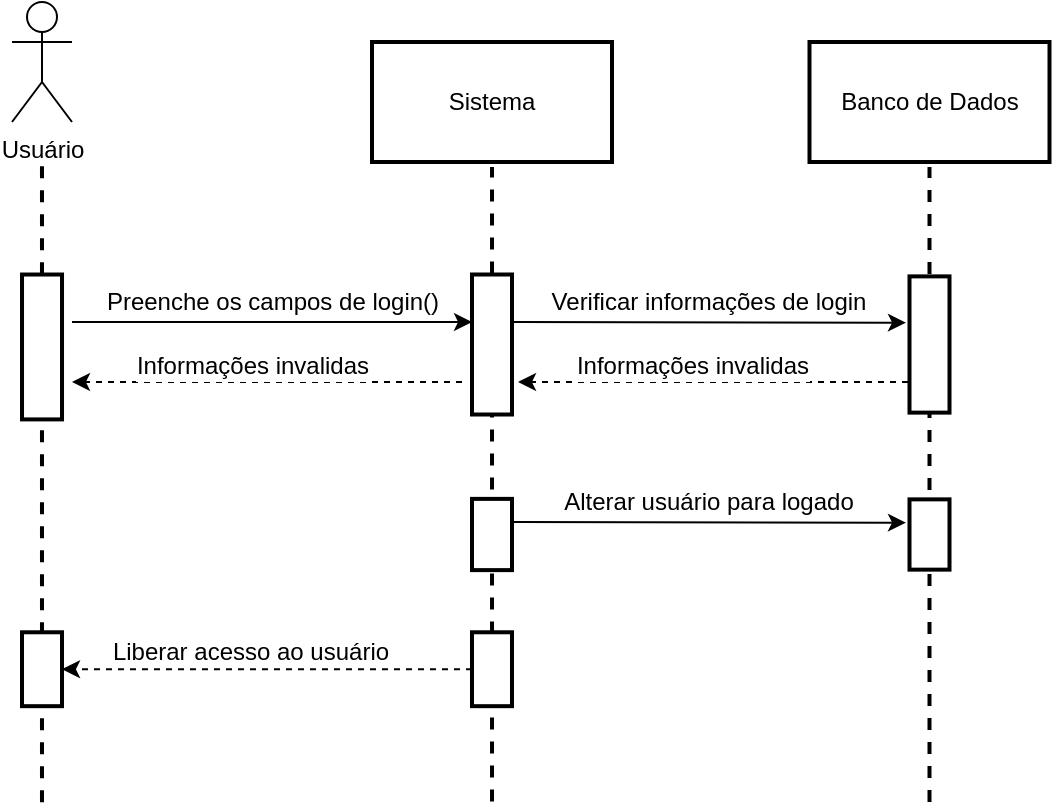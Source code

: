 <mxfile version="12.6.7" type="device"><diagram id="C5RBs43oDa-KdzZeNtuy" name="Page-1"><mxGraphModel dx="2463" dy="1286" grid="1" gridSize="10" guides="1" tooltips="1" connect="1" arrows="1" fold="1" page="1" pageScale="1" pageWidth="1169" pageHeight="827" background="none" math="0" shadow="0"><root><mxCell id="WIyWlLk6GJQsqaUBKTNV-0"/><mxCell id="WIyWlLk6GJQsqaUBKTNV-1" parent="WIyWlLk6GJQsqaUBKTNV-0"/><mxCell id="uXj5kxqafkHv1mB6yQvV-0" value="Usuário" style="shape=umlActor;verticalLabelPosition=bottom;labelBackgroundColor=#ffffff;verticalAlign=top;html=1;outlineConnect=0;" parent="WIyWlLk6GJQsqaUBKTNV-1" vertex="1"><mxGeometry x="40" y="40" width="30" height="60" as="geometry"/></mxCell><mxCell id="uXj5kxqafkHv1mB6yQvV-7" value="" style="line;strokeWidth=2;html=1;perimeter=backbonePerimeter;points=[];outlineConnect=0;dashed=1;rotation=-90;" parent="WIyWlLk6GJQsqaUBKTNV-1" vertex="1"><mxGeometry x="121.41" y="276.11" width="317.2" height="10" as="geometry"/></mxCell><mxCell id="uXj5kxqafkHv1mB6yQvV-9" value="" style="rounded=0;whiteSpace=wrap;html=1;strokeWidth=2;rotation=-90;" parent="WIyWlLk6GJQsqaUBKTNV-1" vertex="1"><mxGeometry x="245" y="201.25" width="70" height="20" as="geometry"/></mxCell><mxCell id="uXj5kxqafkHv1mB6yQvV-11" value="Sistema" style="rounded=0;whiteSpace=wrap;html=1;strokeWidth=2;" parent="WIyWlLk6GJQsqaUBKTNV-1" vertex="1"><mxGeometry x="220" y="60" width="120" height="60" as="geometry"/></mxCell><mxCell id="uXj5kxqafkHv1mB6yQvV-13" value="" style="line;strokeWidth=2;html=1;perimeter=backbonePerimeter;points=[];outlineConnect=0;dashed=1;rotation=-90;" parent="WIyWlLk6GJQsqaUBKTNV-1" vertex="1"><mxGeometry x="-105.07" y="275.08" width="320.12" height="10" as="geometry"/></mxCell><mxCell id="uXj5kxqafkHv1mB6yQvV-14" value="" style="rounded=0;whiteSpace=wrap;html=1;strokeWidth=2;rotation=-90;" parent="WIyWlLk6GJQsqaUBKTNV-1" vertex="1"><mxGeometry x="18.79" y="202.48" width="72.44" height="20" as="geometry"/></mxCell><mxCell id="uXj5kxqafkHv1mB6yQvV-18" value="" style="endArrow=classic;html=1;" parent="WIyWlLk6GJQsqaUBKTNV-1" edge="1"><mxGeometry width="50" height="50" relative="1" as="geometry"><mxPoint x="70" y="200" as="sourcePoint"/><mxPoint x="270" y="200" as="targetPoint"/></mxGeometry></mxCell><mxCell id="uXj5kxqafkHv1mB6yQvV-19" value="Preenche os campos de login()" style="text;html=1;align=center;verticalAlign=middle;resizable=0;points=[];labelBackgroundColor=#ffffff;" parent="uXj5kxqafkHv1mB6yQvV-18" vertex="1" connectable="0"><mxGeometry x="0.4" y="-2" relative="1" as="geometry"><mxPoint x="-40" y="-12" as="offset"/></mxGeometry></mxCell><mxCell id="uXj5kxqafkHv1mB6yQvV-20" value="" style="line;strokeWidth=2;html=1;perimeter=backbonePerimeter;points=[];outlineConnect=0;dashed=1;rotation=-90;" parent="WIyWlLk6GJQsqaUBKTNV-1" vertex="1"><mxGeometry x="340" y="276.25" width="317.5" height="10" as="geometry"/></mxCell><mxCell id="uXj5kxqafkHv1mB6yQvV-21" value="" style="rounded=0;whiteSpace=wrap;html=1;strokeWidth=2;rotation=-90;" parent="WIyWlLk6GJQsqaUBKTNV-1" vertex="1"><mxGeometry x="464.69" y="201.25" width="68.12" height="20" as="geometry"/></mxCell><mxCell id="uXj5kxqafkHv1mB6yQvV-22" value="Banco de Dados" style="rounded=0;whiteSpace=wrap;html=1;strokeWidth=2;" parent="WIyWlLk6GJQsqaUBKTNV-1" vertex="1"><mxGeometry x="438.75" y="60" width="120" height="60" as="geometry"/></mxCell><mxCell id="uXj5kxqafkHv1mB6yQvV-23" value="" style="endArrow=classic;html=1;entryX=0.914;entryY=-0.15;entryDx=0;entryDy=0;entryPerimeter=0;" parent="WIyWlLk6GJQsqaUBKTNV-1" edge="1"><mxGeometry width="50" height="50" relative="1" as="geometry"><mxPoint x="290" y="200" as="sourcePoint"/><mxPoint x="487" y="200.33" as="targetPoint"/></mxGeometry></mxCell><mxCell id="uXj5kxqafkHv1mB6yQvV-24" value="Verificar informações de login" style="text;html=1;align=center;verticalAlign=middle;resizable=0;points=[];labelBackgroundColor=#ffffff;" parent="uXj5kxqafkHv1mB6yQvV-23" vertex="1" connectable="0"><mxGeometry x="0.4" y="-2" relative="1" as="geometry"><mxPoint x="-40" y="-12" as="offset"/></mxGeometry></mxCell><mxCell id="uXj5kxqafkHv1mB6yQvV-25" value="" style="endArrow=classic;html=1;dashed=1;" parent="WIyWlLk6GJQsqaUBKTNV-1" edge="1"><mxGeometry width="50" height="50" relative="1" as="geometry"><mxPoint x="488" y="230" as="sourcePoint"/><mxPoint x="293" y="230" as="targetPoint"/></mxGeometry></mxCell><mxCell id="tVVZoRJOyJmYpxAABGiR-0" value="&lt;font style=&quot;vertical-align: inherit&quot;&gt;&lt;font style=&quot;vertical-align: inherit&quot;&gt;Informações invalidas&lt;/font&gt;&lt;/font&gt;" style="text;html=1;align=center;verticalAlign=middle;resizable=0;points=[];labelBackgroundColor=#ffffff;" vertex="1" connectable="0" parent="uXj5kxqafkHv1mB6yQvV-25"><mxGeometry x="-0.179" y="-8" relative="1" as="geometry"><mxPoint x="-28" y="-0.75" as="offset"/></mxGeometry></mxCell><mxCell id="uXj5kxqafkHv1mB6yQvV-30" value="" style="endArrow=classic;html=1;entryX=0.914;entryY=-0.15;entryDx=0;entryDy=0;entryPerimeter=0;" parent="WIyWlLk6GJQsqaUBKTNV-1" edge="1"><mxGeometry width="50" height="50" relative="1" as="geometry"><mxPoint x="289.99" y="300" as="sourcePoint"/><mxPoint x="486.99" y="300.33" as="targetPoint"/></mxGeometry></mxCell><mxCell id="uXj5kxqafkHv1mB6yQvV-31" value="Alterar usuário para logado" style="text;html=1;align=center;verticalAlign=middle;resizable=0;points=[];labelBackgroundColor=#ffffff;" parent="uXj5kxqafkHv1mB6yQvV-30" vertex="1" connectable="0"><mxGeometry x="0.4" y="-2" relative="1" as="geometry"><mxPoint x="-40" y="-12" as="offset"/></mxGeometry></mxCell><mxCell id="uXj5kxqafkHv1mB6yQvV-32" value="" style="rounded=0;whiteSpace=wrap;html=1;strokeWidth=2;rotation=-90;" parent="WIyWlLk6GJQsqaUBKTNV-1" vertex="1"><mxGeometry x="481.18" y="296.25" width="35.14" height="20" as="geometry"/></mxCell><mxCell id="g0WJtnFvXcIvdy32x_yS-0" value="" style="endArrow=classic;html=1;dashed=1;" parent="WIyWlLk6GJQsqaUBKTNV-1" edge="1"><mxGeometry width="50" height="50" relative="1" as="geometry"><mxPoint x="265" y="230" as="sourcePoint"/><mxPoint x="70" y="230" as="targetPoint"/></mxGeometry></mxCell><mxCell id="g0WJtnFvXcIvdy32x_yS-1" value="Informações invalidas" style="text;html=1;align=center;verticalAlign=middle;resizable=0;points=[];labelBackgroundColor=#ffffff;" parent="g0WJtnFvXcIvdy32x_yS-0" vertex="1" connectable="0"><mxGeometry x="0.21" y="1" relative="1" as="geometry"><mxPoint x="13" y="-9.75" as="offset"/></mxGeometry></mxCell><mxCell id="g0WJtnFvXcIvdy32x_yS-2" value="" style="rounded=0;whiteSpace=wrap;html=1;strokeWidth=2;rotation=-90;" parent="WIyWlLk6GJQsqaUBKTNV-1" vertex="1"><mxGeometry x="262.19" y="296.25" width="35.62" height="20" as="geometry"/></mxCell><mxCell id="g0WJtnFvXcIvdy32x_yS-3" value="" style="rounded=0;whiteSpace=wrap;html=1;strokeWidth=2;rotation=-90;" parent="WIyWlLk6GJQsqaUBKTNV-1" vertex="1"><mxGeometry x="261.52" y="363.61" width="36.95" height="20" as="geometry"/></mxCell><mxCell id="tVVZoRJOyJmYpxAABGiR-8" value="" style="endArrow=classic;html=1;dashed=1;entryX=0.5;entryY=1;entryDx=0;entryDy=0;exitX=0.5;exitY=0;exitDx=0;exitDy=0;" edge="1" parent="WIyWlLk6GJQsqaUBKTNV-1" source="g0WJtnFvXcIvdy32x_yS-3" target="tVVZoRJOyJmYpxAABGiR-11"><mxGeometry width="50" height="50" relative="1" as="geometry"><mxPoint x="265" y="374" as="sourcePoint"/><mxPoint x="70" y="373" as="targetPoint"/></mxGeometry></mxCell><mxCell id="tVVZoRJOyJmYpxAABGiR-9" value="Liberar acesso ao usuário" style="text;html=1;align=center;verticalAlign=middle;resizable=0;points=[];labelBackgroundColor=#ffffff;" vertex="1" connectable="0" parent="tVVZoRJOyJmYpxAABGiR-8"><mxGeometry x="0.21" y="1" relative="1" as="geometry"><mxPoint x="13" y="-9.75" as="offset"/></mxGeometry></mxCell><mxCell id="tVVZoRJOyJmYpxAABGiR-11" value="" style="rounded=0;whiteSpace=wrap;html=1;strokeWidth=2;rotation=-90;" vertex="1" parent="WIyWlLk6GJQsqaUBKTNV-1"><mxGeometry x="36.53" y="363.61" width="36.95" height="20" as="geometry"/></mxCell></root></mxGraphModel></diagram></mxfile>